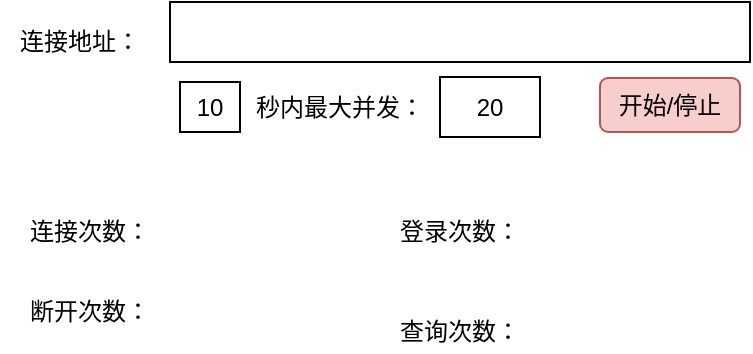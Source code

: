 <mxfile version="12.7.2" type="github">
  <diagram id="wsrk73H0j5NfRakvJbiw" name="Page-1">
    <mxGraphModel dx="782" dy="437" grid="1" gridSize="10" guides="1" tooltips="1" connect="1" arrows="1" fold="1" page="1" pageScale="1" pageWidth="827" pageHeight="1169" math="0" shadow="0">
      <root>
        <mxCell id="0" />
        <mxCell id="1" parent="0" />
        <mxCell id="TaYrUB9KjwVBMtWcSuq7-1" value="" style="rounded=1;whiteSpace=wrap;html=1;arcSize=0;" vertex="1" parent="1">
          <mxGeometry x="185" y="55" width="290" height="30" as="geometry" />
        </mxCell>
        <mxCell id="TaYrUB9KjwVBMtWcSuq7-2" value="连接地址：" style="text;html=1;strokeColor=none;fillColor=none;align=center;verticalAlign=middle;whiteSpace=wrap;rounded=0;" vertex="1" parent="1">
          <mxGeometry x="100" y="65" width="80" height="20" as="geometry" />
        </mxCell>
        <mxCell id="TaYrUB9KjwVBMtWcSuq7-3" value="连接次数：" style="text;html=1;strokeColor=none;fillColor=none;align=center;verticalAlign=middle;whiteSpace=wrap;rounded=0;" vertex="1" parent="1">
          <mxGeometry x="100" y="160" width="90" height="20" as="geometry" />
        </mxCell>
        <mxCell id="TaYrUB9KjwVBMtWcSuq7-4" value="登录次数：" style="text;html=1;strokeColor=none;fillColor=none;align=center;verticalAlign=middle;whiteSpace=wrap;rounded=0;" vertex="1" parent="1">
          <mxGeometry x="285" y="160" width="90" height="20" as="geometry" />
        </mxCell>
        <mxCell id="TaYrUB9KjwVBMtWcSuq7-5" value="断开次数：" style="text;html=1;strokeColor=none;fillColor=none;align=center;verticalAlign=middle;whiteSpace=wrap;rounded=0;" vertex="1" parent="1">
          <mxGeometry x="100" y="200" width="90" height="20" as="geometry" />
        </mxCell>
        <mxCell id="TaYrUB9KjwVBMtWcSuq7-6" value="查询次数：" style="text;html=1;strokeColor=none;fillColor=none;align=center;verticalAlign=middle;whiteSpace=wrap;rounded=0;" vertex="1" parent="1">
          <mxGeometry x="285" y="210" width="90" height="20" as="geometry" />
        </mxCell>
        <mxCell id="TaYrUB9KjwVBMtWcSuq7-7" value="秒内最大并发：" style="text;html=1;strokeColor=none;fillColor=none;align=center;verticalAlign=middle;whiteSpace=wrap;rounded=0;" vertex="1" parent="1">
          <mxGeometry x="220" y="97.5" width="100" height="20" as="geometry" />
        </mxCell>
        <mxCell id="TaYrUB9KjwVBMtWcSuq7-8" value="20" style="rounded=0;whiteSpace=wrap;html=1;" vertex="1" parent="1">
          <mxGeometry x="320" y="92.5" width="50" height="30" as="geometry" />
        </mxCell>
        <mxCell id="TaYrUB9KjwVBMtWcSuq7-11" value="10" style="rounded=0;whiteSpace=wrap;html=1;" vertex="1" parent="1">
          <mxGeometry x="190" y="95" width="30" height="25" as="geometry" />
        </mxCell>
        <mxCell id="TaYrUB9KjwVBMtWcSuq7-12" value="开始/停止" style="rounded=1;whiteSpace=wrap;html=1;fillColor=#f8cecc;strokeColor=#b85450;" vertex="1" parent="1">
          <mxGeometry x="400" y="93" width="70" height="27" as="geometry" />
        </mxCell>
      </root>
    </mxGraphModel>
  </diagram>
</mxfile>

